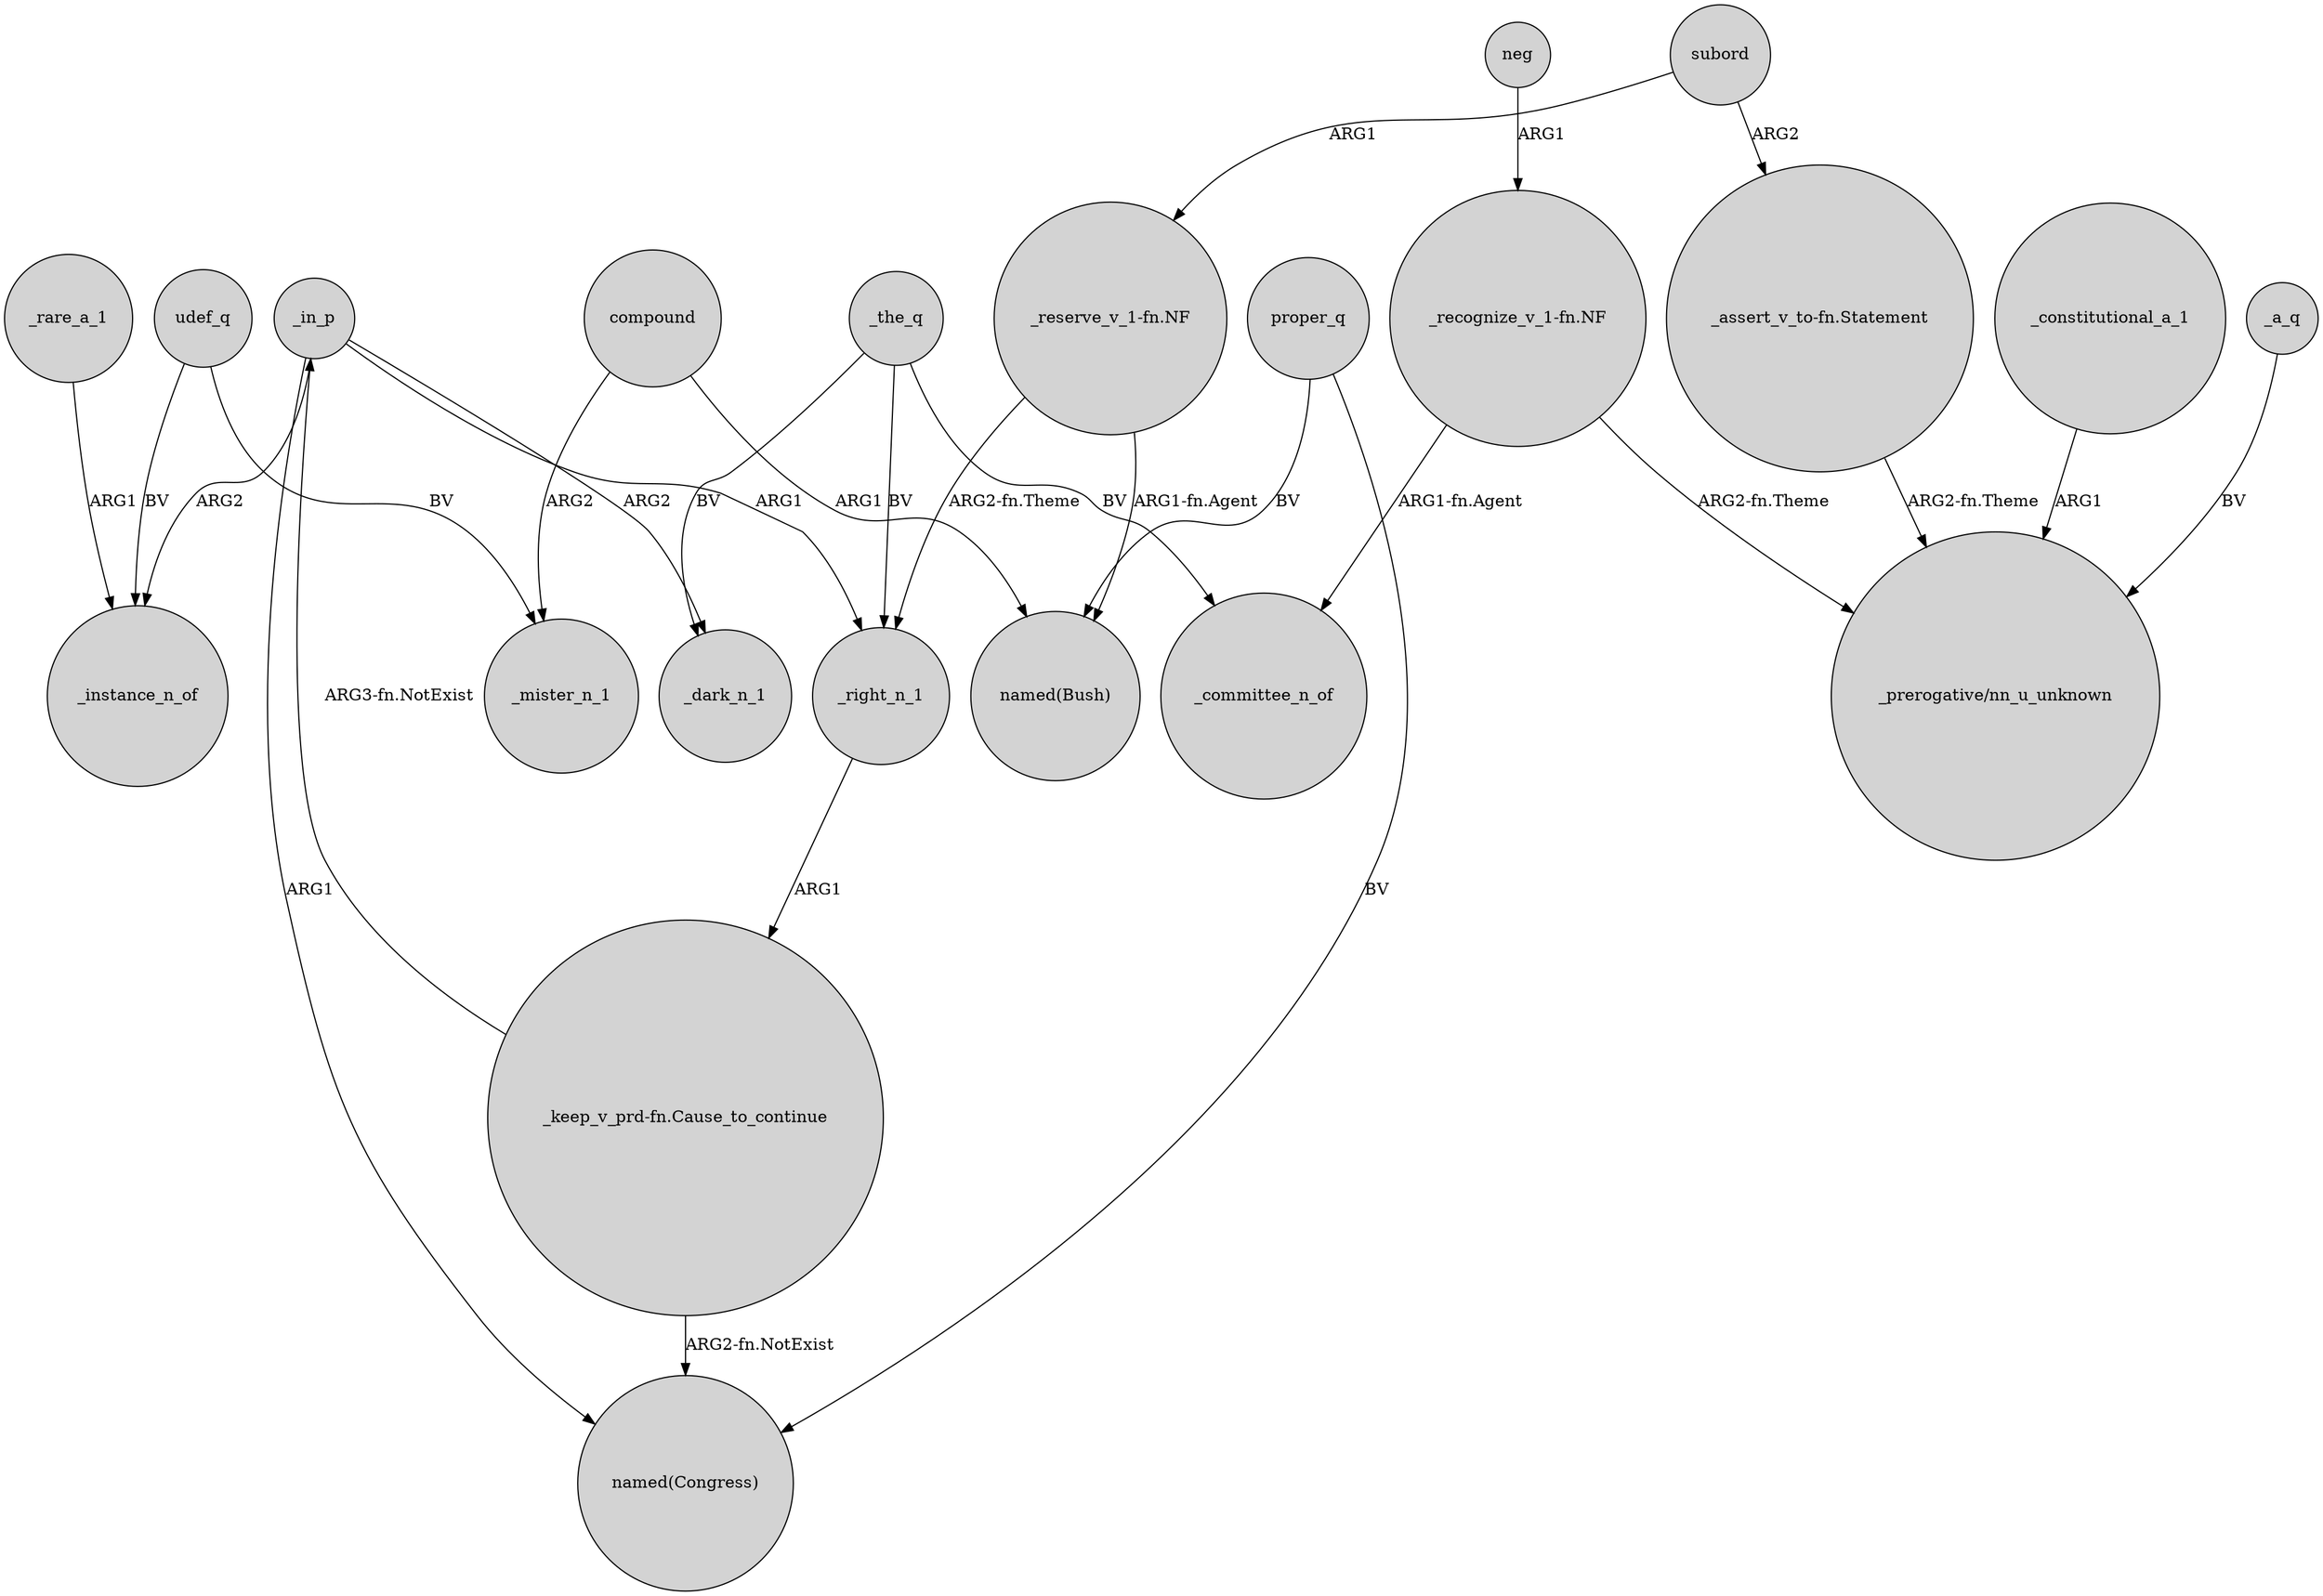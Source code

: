 digraph {
	node [shape=circle style=filled]
	_in_p -> _instance_n_of [label=ARG2]
	neg -> "_recognize_v_1-fn.NF" [label=ARG1]
	"_reserve_v_1-fn.NF" -> "named(Bush)" [label="ARG1-fn.Agent"]
	"_keep_v_prd-fn.Cause_to_continue" -> _in_p [label="ARG3-fn.NotExist"]
	_in_p -> "named(Congress)" [label=ARG1]
	compound -> _mister_n_1 [label=ARG2]
	_rare_a_1 -> _instance_n_of [label=ARG1]
	udef_q -> _mister_n_1 [label=BV]
	_constitutional_a_1 -> "_prerogative/nn_u_unknown" [label=ARG1]
	_the_q -> _committee_n_of [label=BV]
	_in_p -> _right_n_1 [label=ARG1]
	_the_q -> _dark_n_1 [label=BV]
	proper_q -> "named(Congress)" [label=BV]
	udef_q -> _instance_n_of [label=BV]
	"_recognize_v_1-fn.NF" -> "_prerogative/nn_u_unknown" [label="ARG2-fn.Theme"]
	"_recognize_v_1-fn.NF" -> _committee_n_of [label="ARG1-fn.Agent"]
	"_assert_v_to-fn.Statement" -> "_prerogative/nn_u_unknown" [label="ARG2-fn.Theme"]
	_in_p -> _dark_n_1 [label=ARG2]
	proper_q -> "named(Bush)" [label=BV]
	_a_q -> "_prerogative/nn_u_unknown" [label=BV]
	subord -> "_assert_v_to-fn.Statement" [label=ARG2]
	"_keep_v_prd-fn.Cause_to_continue" -> "named(Congress)" [label="ARG2-fn.NotExist"]
	_the_q -> _right_n_1 [label=BV]
	"_reserve_v_1-fn.NF" -> _right_n_1 [label="ARG2-fn.Theme"]
	subord -> "_reserve_v_1-fn.NF" [label=ARG1]
	compound -> "named(Bush)" [label=ARG1]
	_right_n_1 -> "_keep_v_prd-fn.Cause_to_continue" [label=ARG1]
}
